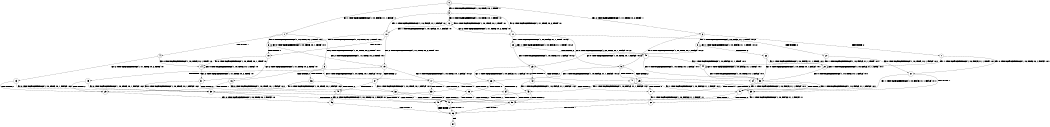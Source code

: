 digraph BCG {
size = "7, 10.5";
center = TRUE;
node [shape = circle];
0 [peripheries = 2];
0 -> 1 [label = "EX !1 !ATOMIC_EXCH_BRANCH (1, +0, FALSE, +1, 1, FALSE) !::"];
0 -> 2 [label = "EX !2 !ATOMIC_EXCH_BRANCH (1, +1, TRUE, +0, 2, TRUE) !::"];
0 -> 3 [label = "EX !0 !ATOMIC_EXCH_BRANCH (1, +0, TRUE, +0, 1, TRUE) !::"];
1 -> 4 [label = "TERMINATE !1"];
1 -> 5 [label = "EX !2 !ATOMIC_EXCH_BRANCH (1, +1, TRUE, +0, 2, TRUE) !:0:1:"];
1 -> 6 [label = "EX !0 !ATOMIC_EXCH_BRANCH (1, +0, TRUE, +0, 1, TRUE) !:0:1:"];
2 -> 7 [label = "TERMINATE !2"];
2 -> 8 [label = "EX !1 !ATOMIC_EXCH_BRANCH (1, +0, FALSE, +1, 1, TRUE) !:0:1:2:"];
2 -> 9 [label = "EX !0 !ATOMIC_EXCH_BRANCH (1, +0, TRUE, +0, 1, FALSE) !:0:1:2:"];
3 -> 10 [label = "EX !1 !ATOMIC_EXCH_BRANCH (1, +0, FALSE, +1, 1, FALSE) !:0:"];
3 -> 11 [label = "EX !2 !ATOMIC_EXCH_BRANCH (1, +1, TRUE, +0, 2, TRUE) !:0:"];
3 -> 12 [label = "EX !0 !ATOMIC_EXCH_BRANCH (1, +0, TRUE, +0, 1, TRUE) !:0:"];
4 -> 13 [label = "EX !2 !ATOMIC_EXCH_BRANCH (1, +1, TRUE, +0, 2, TRUE) !:0:"];
4 -> 14 [label = "EX !0 !ATOMIC_EXCH_BRANCH (1, +0, TRUE, +0, 1, TRUE) !:0:"];
5 -> 15 [label = "TERMINATE !1"];
5 -> 16 [label = "TERMINATE !2"];
5 -> 17 [label = "EX !0 !ATOMIC_EXCH_BRANCH (1, +0, TRUE, +0, 1, FALSE) !:0:1:2:"];
6 -> 18 [label = "TERMINATE !1"];
6 -> 19 [label = "EX !2 !ATOMIC_EXCH_BRANCH (1, +1, TRUE, +0, 2, TRUE) !:0:1:"];
6 -> 6 [label = "EX !0 !ATOMIC_EXCH_BRANCH (1, +0, TRUE, +0, 1, TRUE) !:0:1:"];
7 -> 20 [label = "EX !1 !ATOMIC_EXCH_BRANCH (1, +0, FALSE, +1, 1, TRUE) !:0:1:"];
7 -> 21 [label = "EX !0 !ATOMIC_EXCH_BRANCH (1, +0, TRUE, +0, 1, FALSE) !:0:1:"];
8 -> 22 [label = "TERMINATE !2"];
8 -> 23 [label = "EX !0 !ATOMIC_EXCH_BRANCH (1, +0, TRUE, +0, 1, FALSE) !:0:1:2:"];
8 -> 8 [label = "EX !1 !ATOMIC_EXCH_BRANCH (1, +0, FALSE, +1, 1, TRUE) !:0:1:2:"];
9 -> 24 [label = "TERMINATE !2"];
9 -> 25 [label = "TERMINATE !0"];
9 -> 26 [label = "EX !1 !ATOMIC_EXCH_BRANCH (1, +0, FALSE, +1, 1, FALSE) !:0:1:2:"];
10 -> 18 [label = "TERMINATE !1"];
10 -> 19 [label = "EX !2 !ATOMIC_EXCH_BRANCH (1, +1, TRUE, +0, 2, TRUE) !:0:1:"];
10 -> 6 [label = "EX !0 !ATOMIC_EXCH_BRANCH (1, +0, TRUE, +0, 1, TRUE) !:0:1:"];
11 -> 27 [label = "TERMINATE !2"];
11 -> 28 [label = "EX !1 !ATOMIC_EXCH_BRANCH (1, +0, FALSE, +1, 1, TRUE) !:0:1:2:"];
11 -> 9 [label = "EX !0 !ATOMIC_EXCH_BRANCH (1, +0, TRUE, +0, 1, FALSE) !:0:1:2:"];
12 -> 10 [label = "EX !1 !ATOMIC_EXCH_BRANCH (1, +0, FALSE, +1, 1, FALSE) !:0:"];
12 -> 11 [label = "EX !2 !ATOMIC_EXCH_BRANCH (1, +1, TRUE, +0, 2, TRUE) !:0:"];
12 -> 12 [label = "EX !0 !ATOMIC_EXCH_BRANCH (1, +0, TRUE, +0, 1, TRUE) !:0:"];
13 -> 29 [label = "TERMINATE !2"];
13 -> 30 [label = "EX !0 !ATOMIC_EXCH_BRANCH (1, +0, TRUE, +0, 1, FALSE) !:0:2:"];
14 -> 31 [label = "EX !2 !ATOMIC_EXCH_BRANCH (1, +1, TRUE, +0, 2, TRUE) !:0:"];
14 -> 14 [label = "EX !0 !ATOMIC_EXCH_BRANCH (1, +0, TRUE, +0, 1, TRUE) !:0:"];
15 -> 29 [label = "TERMINATE !2"];
15 -> 30 [label = "EX !0 !ATOMIC_EXCH_BRANCH (1, +0, TRUE, +0, 1, FALSE) !:0:2:"];
16 -> 29 [label = "TERMINATE !1"];
16 -> 32 [label = "EX !0 !ATOMIC_EXCH_BRANCH (1, +0, TRUE, +0, 1, FALSE) !:0:1:"];
17 -> 33 [label = "TERMINATE !1"];
17 -> 34 [label = "TERMINATE !2"];
17 -> 35 [label = "TERMINATE !0"];
18 -> 31 [label = "EX !2 !ATOMIC_EXCH_BRANCH (1, +1, TRUE, +0, 2, TRUE) !:0:"];
18 -> 14 [label = "EX !0 !ATOMIC_EXCH_BRANCH (1, +0, TRUE, +0, 1, TRUE) !:0:"];
19 -> 36 [label = "TERMINATE !1"];
19 -> 37 [label = "TERMINATE !2"];
19 -> 17 [label = "EX !0 !ATOMIC_EXCH_BRANCH (1, +0, TRUE, +0, 1, FALSE) !:0:1:2:"];
20 -> 38 [label = "EX !0 !ATOMIC_EXCH_BRANCH (1, +0, TRUE, +0, 1, FALSE) !:0:1:"];
20 -> 20 [label = "EX !1 !ATOMIC_EXCH_BRANCH (1, +0, FALSE, +1, 1, TRUE) !:0:1:"];
21 -> 39 [label = "TERMINATE !0"];
21 -> 40 [label = "EX !1 !ATOMIC_EXCH_BRANCH (1, +0, FALSE, +1, 1, FALSE) !:0:1:"];
22 -> 38 [label = "EX !0 !ATOMIC_EXCH_BRANCH (1, +0, TRUE, +0, 1, FALSE) !:0:1:"];
22 -> 20 [label = "EX !1 !ATOMIC_EXCH_BRANCH (1, +0, FALSE, +1, 1, TRUE) !:0:1:"];
23 -> 41 [label = "TERMINATE !2"];
23 -> 42 [label = "TERMINATE !0"];
23 -> 26 [label = "EX !1 !ATOMIC_EXCH_BRANCH (1, +0, FALSE, +1, 1, FALSE) !:0:1:2:"];
24 -> 39 [label = "TERMINATE !0"];
24 -> 40 [label = "EX !1 !ATOMIC_EXCH_BRANCH (1, +0, FALSE, +1, 1, FALSE) !:0:1:"];
25 -> 39 [label = "TERMINATE !2"];
25 -> 43 [label = "EX !1 !ATOMIC_EXCH_BRANCH (1, +0, FALSE, +1, 1, FALSE) !:1:2:"];
26 -> 33 [label = "TERMINATE !1"];
26 -> 34 [label = "TERMINATE !2"];
26 -> 35 [label = "TERMINATE !0"];
27 -> 44 [label = "EX !1 !ATOMIC_EXCH_BRANCH (1, +0, FALSE, +1, 1, TRUE) !:0:1:"];
27 -> 21 [label = "EX !0 !ATOMIC_EXCH_BRANCH (1, +0, TRUE, +0, 1, FALSE) !:0:1:"];
28 -> 45 [label = "TERMINATE !2"];
28 -> 28 [label = "EX !1 !ATOMIC_EXCH_BRANCH (1, +0, FALSE, +1, 1, TRUE) !:0:1:2:"];
28 -> 23 [label = "EX !0 !ATOMIC_EXCH_BRANCH (1, +0, TRUE, +0, 1, FALSE) !:0:1:2:"];
29 -> 46 [label = "EX !0 !ATOMIC_EXCH_BRANCH (1, +0, TRUE, +0, 1, FALSE) !:0:"];
30 -> 47 [label = "TERMINATE !2"];
30 -> 48 [label = "TERMINATE !0"];
31 -> 49 [label = "TERMINATE !2"];
31 -> 30 [label = "EX !0 !ATOMIC_EXCH_BRANCH (1, +0, TRUE, +0, 1, FALSE) !:0:2:"];
32 -> 47 [label = "TERMINATE !1"];
32 -> 50 [label = "TERMINATE !0"];
33 -> 47 [label = "TERMINATE !2"];
33 -> 48 [label = "TERMINATE !0"];
34 -> 47 [label = "TERMINATE !1"];
34 -> 50 [label = "TERMINATE !0"];
35 -> 48 [label = "TERMINATE !1"];
35 -> 50 [label = "TERMINATE !2"];
36 -> 49 [label = "TERMINATE !2"];
36 -> 30 [label = "EX !0 !ATOMIC_EXCH_BRANCH (1, +0, TRUE, +0, 1, FALSE) !:0:2:"];
37 -> 49 [label = "TERMINATE !1"];
37 -> 32 [label = "EX !0 !ATOMIC_EXCH_BRANCH (1, +0, TRUE, +0, 1, FALSE) !:0:1:"];
38 -> 51 [label = "TERMINATE !0"];
38 -> 40 [label = "EX !1 !ATOMIC_EXCH_BRANCH (1, +0, FALSE, +1, 1, FALSE) !:0:1:"];
39 -> 52 [label = "EX !1 !ATOMIC_EXCH_BRANCH (1, +0, FALSE, +1, 1, FALSE) !:1:"];
40 -> 47 [label = "TERMINATE !1"];
40 -> 50 [label = "TERMINATE !0"];
41 -> 51 [label = "TERMINATE !0"];
41 -> 40 [label = "EX !1 !ATOMIC_EXCH_BRANCH (1, +0, FALSE, +1, 1, FALSE) !:0:1:"];
42 -> 51 [label = "TERMINATE !2"];
42 -> 43 [label = "EX !1 !ATOMIC_EXCH_BRANCH (1, +0, FALSE, +1, 1, FALSE) !:1:2:"];
43 -> 48 [label = "TERMINATE !1"];
43 -> 50 [label = "TERMINATE !2"];
44 -> 44 [label = "EX !1 !ATOMIC_EXCH_BRANCH (1, +0, FALSE, +1, 1, TRUE) !:0:1:"];
44 -> 38 [label = "EX !0 !ATOMIC_EXCH_BRANCH (1, +0, TRUE, +0, 1, FALSE) !:0:1:"];
45 -> 44 [label = "EX !1 !ATOMIC_EXCH_BRANCH (1, +0, FALSE, +1, 1, TRUE) !:0:1:"];
45 -> 38 [label = "EX !0 !ATOMIC_EXCH_BRANCH (1, +0, TRUE, +0, 1, FALSE) !:0:1:"];
46 -> 53 [label = "TERMINATE !0"];
47 -> 53 [label = "TERMINATE !0"];
48 -> 53 [label = "TERMINATE !2"];
49 -> 46 [label = "EX !0 !ATOMIC_EXCH_BRANCH (1, +0, TRUE, +0, 1, FALSE) !:0:"];
50 -> 53 [label = "TERMINATE !1"];
51 -> 52 [label = "EX !1 !ATOMIC_EXCH_BRANCH (1, +0, FALSE, +1, 1, FALSE) !:1:"];
52 -> 53 [label = "TERMINATE !1"];
53 -> 54 [label = "exit"];
}
